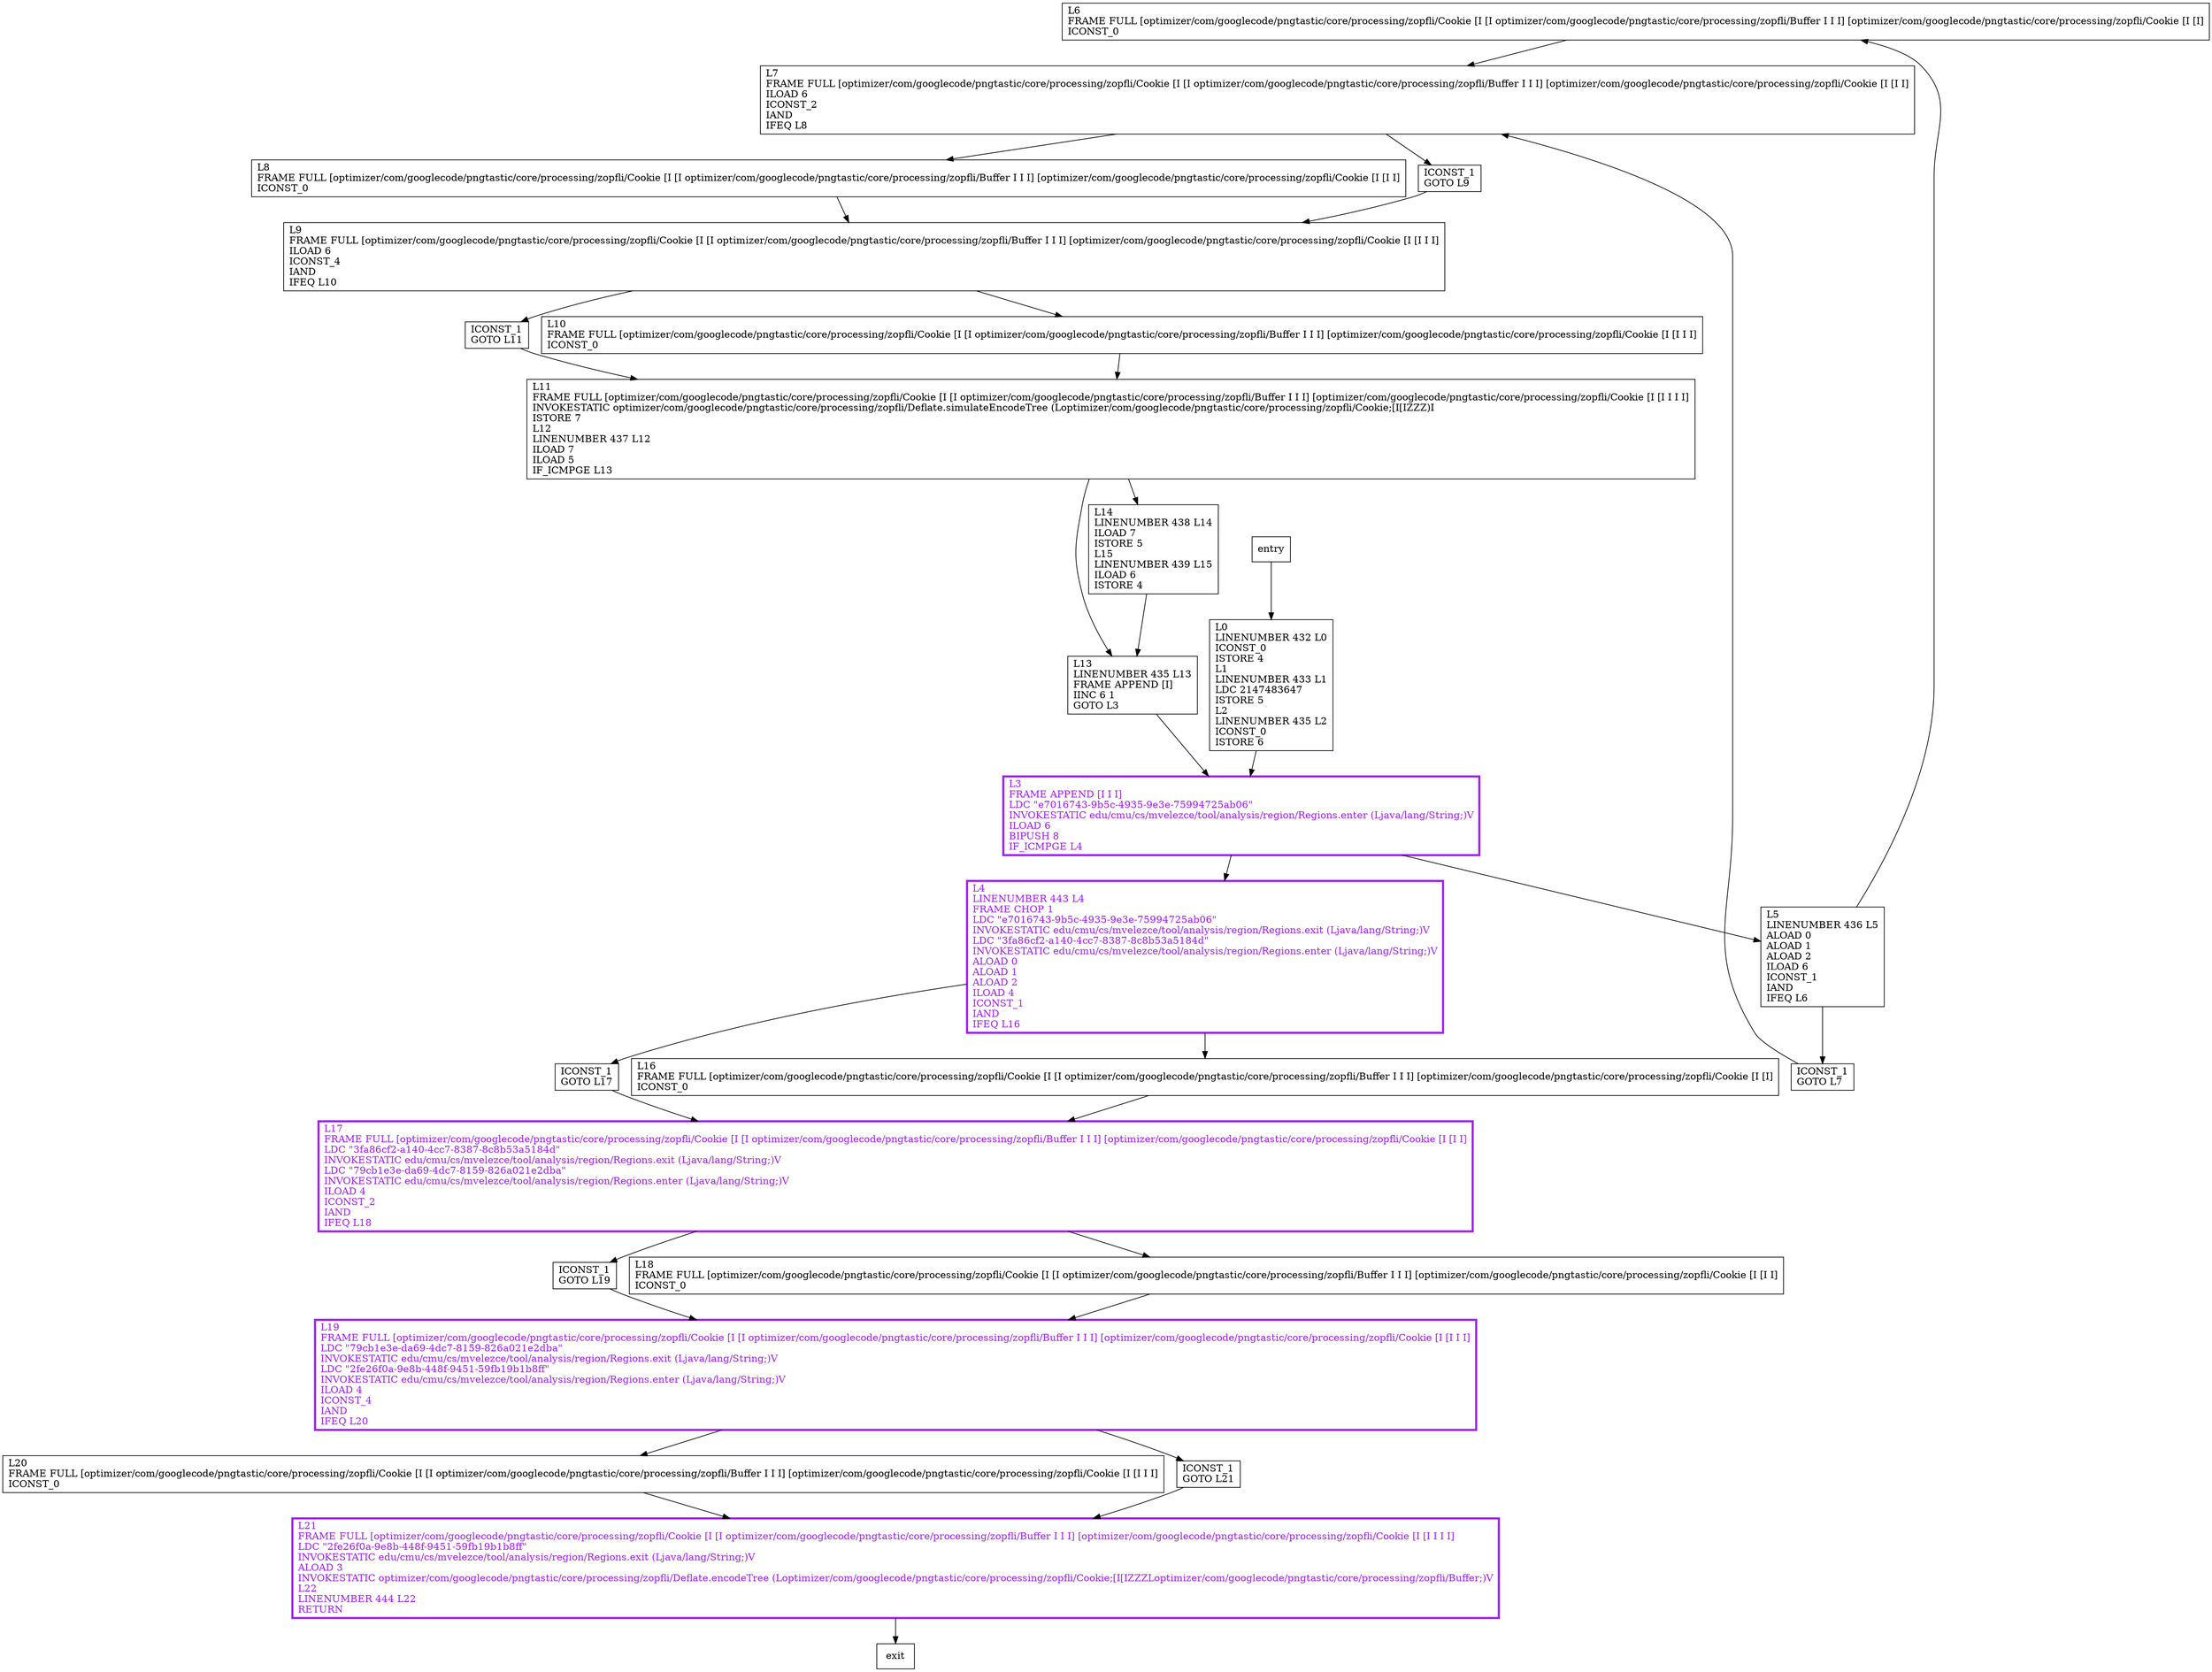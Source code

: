 digraph addDynamicTree {
node [shape=record];
1041905665 [label="L6\lFRAME FULL [optimizer/com/googlecode/pngtastic/core/processing/zopfli/Cookie [I [I optimizer/com/googlecode/pngtastic/core/processing/zopfli/Buffer I I I] [optimizer/com/googlecode/pngtastic/core/processing/zopfli/Cookie [I [I]\lICONST_0\l"];
1278196189 [label="L9\lFRAME FULL [optimizer/com/googlecode/pngtastic/core/processing/zopfli/Cookie [I [I optimizer/com/googlecode/pngtastic/core/processing/zopfli/Buffer I I I] [optimizer/com/googlecode/pngtastic/core/processing/zopfli/Cookie [I [I I I]\lILOAD 6\lICONST_4\lIAND\lIFEQ L10\l"];
988402146 [label="L3\lFRAME APPEND [I I I]\lLDC \"e7016743-9b5c-4935-9e3e-75994725ab06\"\lINVOKESTATIC edu/cmu/cs/mvelezce/tool/analysis/region/Regions.enter (Ljava/lang/String;)V\lILOAD 6\lBIPUSH 8\lIF_ICMPGE L4\l"];
1586289269 [label="L0\lLINENUMBER 432 L0\lICONST_0\lISTORE 4\lL1\lLINENUMBER 433 L1\lLDC 2147483647\lISTORE 5\lL2\lLINENUMBER 435 L2\lICONST_0\lISTORE 6\l"];
1293885429 [label="L8\lFRAME FULL [optimizer/com/googlecode/pngtastic/core/processing/zopfli/Cookie [I [I optimizer/com/googlecode/pngtastic/core/processing/zopfli/Buffer I I I] [optimizer/com/googlecode/pngtastic/core/processing/zopfli/Cookie [I [I I]\lICONST_0\l"];
501261420 [label="L7\lFRAME FULL [optimizer/com/googlecode/pngtastic/core/processing/zopfli/Cookie [I [I optimizer/com/googlecode/pngtastic/core/processing/zopfli/Buffer I I I] [optimizer/com/googlecode/pngtastic/core/processing/zopfli/Cookie [I [I I]\lILOAD 6\lICONST_2\lIAND\lIFEQ L8\l"];
1425319920 [label="L10\lFRAME FULL [optimizer/com/googlecode/pngtastic/core/processing/zopfli/Cookie [I [I optimizer/com/googlecode/pngtastic/core/processing/zopfli/Buffer I I I] [optimizer/com/googlecode/pngtastic/core/processing/zopfli/Cookie [I [I I I]\lICONST_0\l"];
1095902519 [label="L16\lFRAME FULL [optimizer/com/googlecode/pngtastic/core/processing/zopfli/Cookie [I [I optimizer/com/googlecode/pngtastic/core/processing/zopfli/Buffer I I I] [optimizer/com/googlecode/pngtastic/core/processing/zopfli/Cookie [I [I]\lICONST_0\l"];
562345204 [label="L21\lFRAME FULL [optimizer/com/googlecode/pngtastic/core/processing/zopfli/Cookie [I [I optimizer/com/googlecode/pngtastic/core/processing/zopfli/Buffer I I I] [optimizer/com/googlecode/pngtastic/core/processing/zopfli/Cookie [I [I I I I]\lLDC \"2fe26f0a-9e8b-448f-9451-59fb19b1b8ff\"\lINVOKESTATIC edu/cmu/cs/mvelezce/tool/analysis/region/Regions.exit (Ljava/lang/String;)V\lALOAD 3\lINVOKESTATIC optimizer/com/googlecode/pngtastic/core/processing/zopfli/Deflate.encodeTree (Loptimizer/com/googlecode/pngtastic/core/processing/zopfli/Cookie;[I[IZZZLoptimizer/com/googlecode/pngtastic/core/processing/zopfli/Buffer;)V\lL22\lLINENUMBER 444 L22\lRETURN\l"];
1057263702 [label="L4\lLINENUMBER 443 L4\lFRAME CHOP 1\lLDC \"e7016743-9b5c-4935-9e3e-75994725ab06\"\lINVOKESTATIC edu/cmu/cs/mvelezce/tool/analysis/region/Regions.exit (Ljava/lang/String;)V\lLDC \"3fa86cf2-a140-4cc7-8387-8c8b53a5184d\"\lINVOKESTATIC edu/cmu/cs/mvelezce/tool/analysis/region/Regions.enter (Ljava/lang/String;)V\lALOAD 0\lALOAD 1\lALOAD 2\lILOAD 4\lICONST_1\lIAND\lIFEQ L16\l"];
1728924984 [label="L17\lFRAME FULL [optimizer/com/googlecode/pngtastic/core/processing/zopfli/Cookie [I [I optimizer/com/googlecode/pngtastic/core/processing/zopfli/Buffer I I I] [optimizer/com/googlecode/pngtastic/core/processing/zopfli/Cookie [I [I I]\lLDC \"3fa86cf2-a140-4cc7-8387-8c8b53a5184d\"\lINVOKESTATIC edu/cmu/cs/mvelezce/tool/analysis/region/Regions.exit (Ljava/lang/String;)V\lLDC \"79cb1e3e-da69-4dc7-8159-826a021e2dba\"\lINVOKESTATIC edu/cmu/cs/mvelezce/tool/analysis/region/Regions.enter (Ljava/lang/String;)V\lILOAD 4\lICONST_2\lIAND\lIFEQ L18\l"];
1135870515 [label="ICONST_1\lGOTO L19\l"];
117248709 [label="ICONST_1\lGOTO L7\l"];
1687586610 [label="L5\lLINENUMBER 436 L5\lALOAD 0\lALOAD 1\lALOAD 2\lILOAD 6\lICONST_1\lIAND\lIFEQ L6\l"];
772147225 [label="L20\lFRAME FULL [optimizer/com/googlecode/pngtastic/core/processing/zopfli/Cookie [I [I optimizer/com/googlecode/pngtastic/core/processing/zopfli/Buffer I I I] [optimizer/com/googlecode/pngtastic/core/processing/zopfli/Cookie [I [I I I]\lICONST_0\l"];
1120043781 [label="ICONST_1\lGOTO L21\l"];
1417126346 [label="L14\lLINENUMBER 438 L14\lILOAD 7\lISTORE 5\lL15\lLINENUMBER 439 L15\lILOAD 6\lISTORE 4\l"];
634210724 [label="L13\lLINENUMBER 435 L13\lFRAME APPEND [I]\lIINC 6 1\lGOTO L3\l"];
345893819 [label="L11\lFRAME FULL [optimizer/com/googlecode/pngtastic/core/processing/zopfli/Cookie [I [I optimizer/com/googlecode/pngtastic/core/processing/zopfli/Buffer I I I] [optimizer/com/googlecode/pngtastic/core/processing/zopfli/Cookie [I [I I I I]\lINVOKESTATIC optimizer/com/googlecode/pngtastic/core/processing/zopfli/Deflate.simulateEncodeTree (Loptimizer/com/googlecode/pngtastic/core/processing/zopfli/Cookie;[I[IZZZ)I\lISTORE 7\lL12\lLINENUMBER 437 L12\lILOAD 7\lILOAD 5\lIF_ICMPGE L13\l"];
602928593 [label="L19\lFRAME FULL [optimizer/com/googlecode/pngtastic/core/processing/zopfli/Cookie [I [I optimizer/com/googlecode/pngtastic/core/processing/zopfli/Buffer I I I] [optimizer/com/googlecode/pngtastic/core/processing/zopfli/Cookie [I [I I I]\lLDC \"79cb1e3e-da69-4dc7-8159-826a021e2dba\"\lINVOKESTATIC edu/cmu/cs/mvelezce/tool/analysis/region/Regions.exit (Ljava/lang/String;)V\lLDC \"2fe26f0a-9e8b-448f-9451-59fb19b1b8ff\"\lINVOKESTATIC edu/cmu/cs/mvelezce/tool/analysis/region/Regions.enter (Ljava/lang/String;)V\lILOAD 4\lICONST_4\lIAND\lIFEQ L20\l"];
1638001196 [label="ICONST_1\lGOTO L11\l"];
245220560 [label="ICONST_1\lGOTO L17\l"];
320861946 [label="L18\lFRAME FULL [optimizer/com/googlecode/pngtastic/core/processing/zopfli/Cookie [I [I optimizer/com/googlecode/pngtastic/core/processing/zopfli/Buffer I I I] [optimizer/com/googlecode/pngtastic/core/processing/zopfli/Cookie [I [I I]\lICONST_0\l"];
573242471 [label="ICONST_1\lGOTO L9\l"];
entry;
exit;
1586289269 -> 988402146;
1293885429 -> 1278196189;
501261420 -> 1293885429;
501261420 -> 573242471;
1425319920 -> 345893819;
1095902519 -> 1728924984;
117248709 -> 501261420;
1120043781 -> 562345204;
1417126346 -> 634210724;
345893819 -> 634210724;
345893819 -> 1417126346;
602928593 -> 772147225;
602928593 -> 1120043781;
1638001196 -> 345893819;
245220560 -> 1728924984;
573242471 -> 1278196189;
1041905665 -> 501261420;
1278196189 -> 1425319920;
1278196189 -> 1638001196;
988402146 -> 1057263702;
988402146 -> 1687586610;
562345204 -> exit;
1057263702 -> 245220560;
1057263702 -> 1095902519;
entry -> 1586289269;
1728924984 -> 1135870515;
1728924984 -> 320861946;
1135870515 -> 602928593;
1687586610 -> 1041905665;
1687586610 -> 117248709;
772147225 -> 562345204;
634210724 -> 988402146;
320861946 -> 602928593;
1057263702[fontcolor="purple", penwidth=3, color="purple"];
1728924984[fontcolor="purple", penwidth=3, color="purple"];
988402146[fontcolor="purple", penwidth=3, color="purple"];
602928593[fontcolor="purple", penwidth=3, color="purple"];
562345204[fontcolor="purple", penwidth=3, color="purple"];
}

